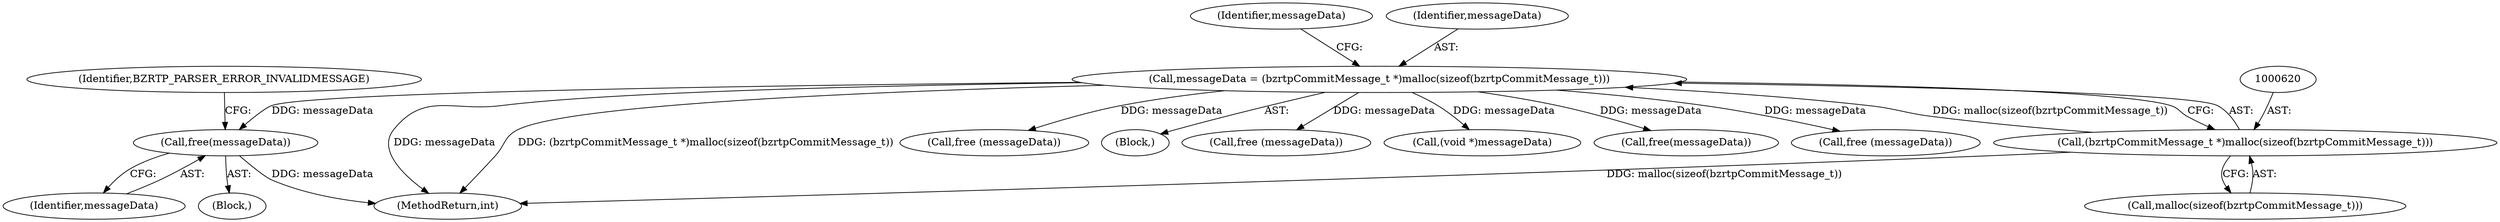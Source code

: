 digraph "0_bzrtp_bbb1e6e2f467ee4bd7b9a8c800e4f07343d7d99b@API" {
"1000804" [label="(Call,free(messageData))"];
"1000617" [label="(Call,messageData = (bzrtpCommitMessage_t *)malloc(sizeof(bzrtpCommitMessage_t)))"];
"1000619" [label="(Call,(bzrtpCommitMessage_t *)malloc(sizeof(bzrtpCommitMessage_t)))"];
"1000642" [label="(Call,free (messageData))"];
"1000804" [label="(Call,free(messageData))"];
"1000626" [label="(Identifier,messageData)"];
"1000619" [label="(Call,(bzrtpCommitMessage_t *)malloc(sizeof(bzrtpCommitMessage_t)))"];
"1000807" [label="(Identifier,BZRTP_PARSER_ERROR_INVALIDMESSAGE)"];
"1000608" [label="(Block,)"];
"1000803" [label="(Block,)"];
"1000617" [label="(Call,messageData = (bzrtpCommitMessage_t *)malloc(sizeof(bzrtpCommitMessage_t)))"];
"1000674" [label="(Call,free (messageData))"];
"1000621" [label="(Call,malloc(sizeof(bzrtpCommitMessage_t)))"];
"1000805" [label="(Identifier,messageData)"];
"1001966" [label="(MethodReturn,int)"];
"1000877" [label="(Call,(void *)messageData)"];
"1000791" [label="(Call,free(messageData))"];
"1000713" [label="(Call,free (messageData))"];
"1000618" [label="(Identifier,messageData)"];
"1000804" -> "1000803"  [label="AST: "];
"1000804" -> "1000805"  [label="CFG: "];
"1000805" -> "1000804"  [label="AST: "];
"1000807" -> "1000804"  [label="CFG: "];
"1000804" -> "1001966"  [label="DDG: messageData"];
"1000617" -> "1000804"  [label="DDG: messageData"];
"1000617" -> "1000608"  [label="AST: "];
"1000617" -> "1000619"  [label="CFG: "];
"1000618" -> "1000617"  [label="AST: "];
"1000619" -> "1000617"  [label="AST: "];
"1000626" -> "1000617"  [label="CFG: "];
"1000617" -> "1001966"  [label="DDG: messageData"];
"1000617" -> "1001966"  [label="DDG: (bzrtpCommitMessage_t *)malloc(sizeof(bzrtpCommitMessage_t))"];
"1000619" -> "1000617"  [label="DDG: malloc(sizeof(bzrtpCommitMessage_t))"];
"1000617" -> "1000642"  [label="DDG: messageData"];
"1000617" -> "1000674"  [label="DDG: messageData"];
"1000617" -> "1000713"  [label="DDG: messageData"];
"1000617" -> "1000791"  [label="DDG: messageData"];
"1000617" -> "1000877"  [label="DDG: messageData"];
"1000619" -> "1000621"  [label="CFG: "];
"1000620" -> "1000619"  [label="AST: "];
"1000621" -> "1000619"  [label="AST: "];
"1000619" -> "1001966"  [label="DDG: malloc(sizeof(bzrtpCommitMessage_t))"];
}
